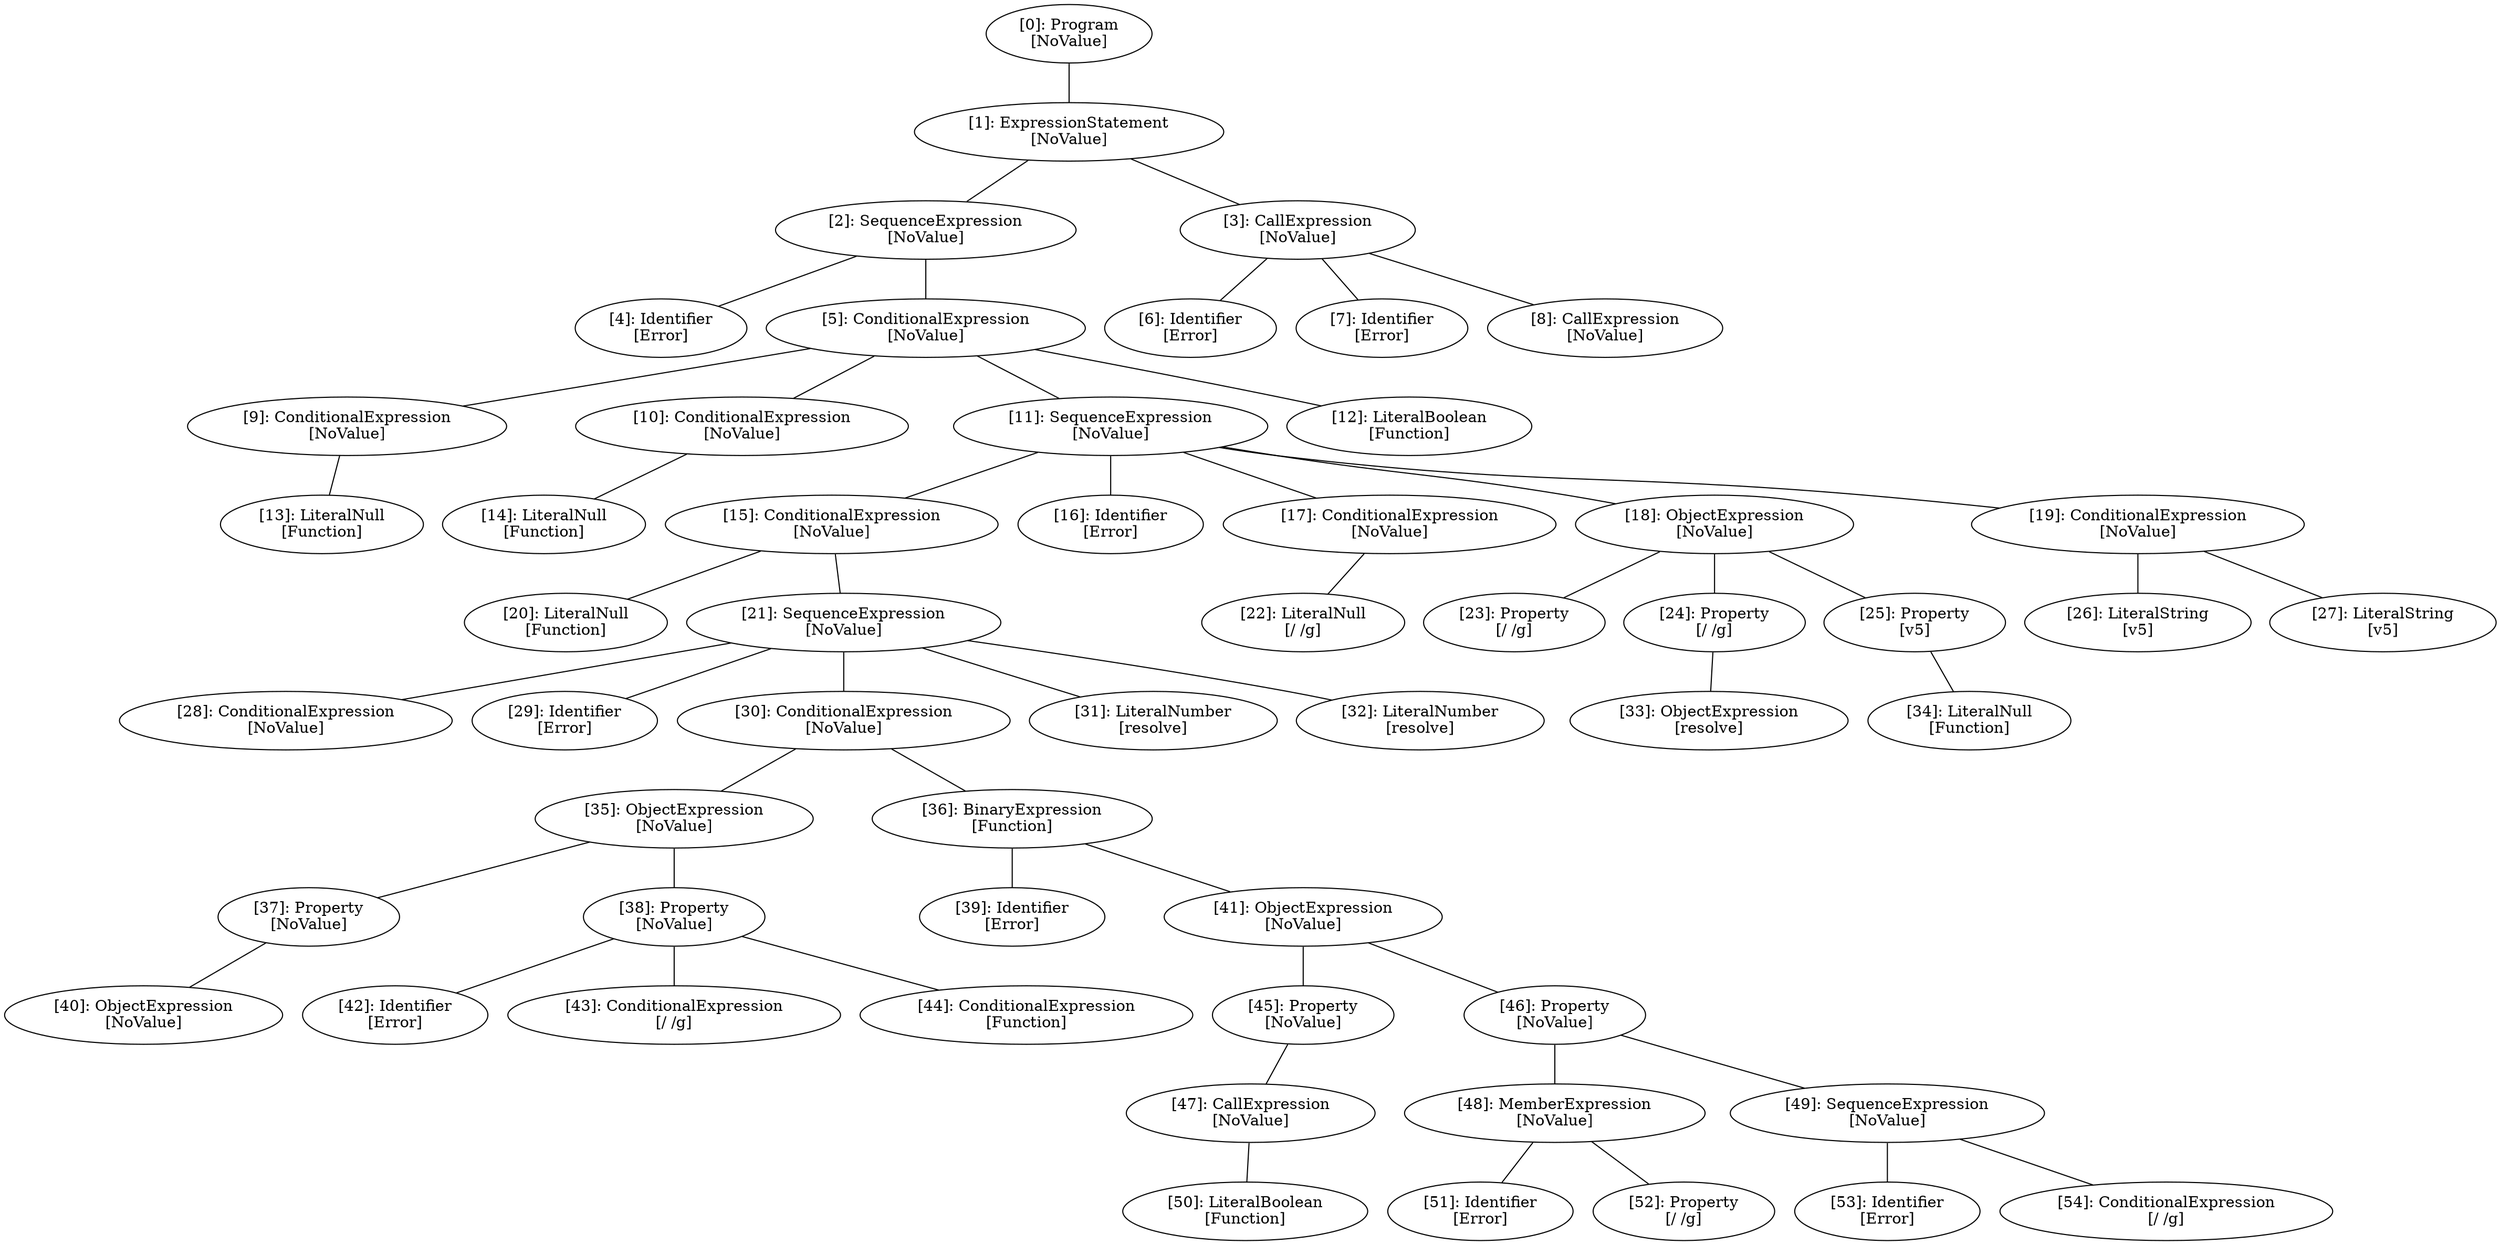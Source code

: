 // Result
graph {
	0 [label="[0]: Program
[NoValue]"]
	1 [label="[1]: ExpressionStatement
[NoValue]"]
	2 [label="[2]: SequenceExpression
[NoValue]"]
	3 [label="[3]: CallExpression
[NoValue]"]
	4 [label="[4]: Identifier
[Error]"]
	5 [label="[5]: ConditionalExpression
[NoValue]"]
	6 [label="[6]: Identifier
[Error]"]
	7 [label="[7]: Identifier
[Error]"]
	8 [label="[8]: CallExpression
[NoValue]"]
	9 [label="[9]: ConditionalExpression
[NoValue]"]
	10 [label="[10]: ConditionalExpression
[NoValue]"]
	11 [label="[11]: SequenceExpression
[NoValue]"]
	12 [label="[12]: LiteralBoolean
[Function]"]
	13 [label="[13]: LiteralNull
[Function]"]
	14 [label="[14]: LiteralNull
[Function]"]
	15 [label="[15]: ConditionalExpression
[NoValue]"]
	16 [label="[16]: Identifier
[Error]"]
	17 [label="[17]: ConditionalExpression
[NoValue]"]
	18 [label="[18]: ObjectExpression
[NoValue]"]
	19 [label="[19]: ConditionalExpression
[NoValue]"]
	20 [label="[20]: LiteralNull
[Function]"]
	21 [label="[21]: SequenceExpression
[NoValue]"]
	22 [label="[22]: LiteralNull
[/ /g]"]
	23 [label="[23]: Property
[/ /g]"]
	24 [label="[24]: Property
[/ /g]"]
	25 [label="[25]: Property
[v5]"]
	26 [label="[26]: LiteralString
[v5]"]
	27 [label="[27]: LiteralString
[v5]"]
	28 [label="[28]: ConditionalExpression
[NoValue]"]
	29 [label="[29]: Identifier
[Error]"]
	30 [label="[30]: ConditionalExpression
[NoValue]"]
	31 [label="[31]: LiteralNumber
[resolve]"]
	32 [label="[32]: LiteralNumber
[resolve]"]
	33 [label="[33]: ObjectExpression
[resolve]"]
	34 [label="[34]: LiteralNull
[Function]"]
	35 [label="[35]: ObjectExpression
[NoValue]"]
	36 [label="[36]: BinaryExpression
[Function]"]
	37 [label="[37]: Property
[NoValue]"]
	38 [label="[38]: Property
[NoValue]"]
	39 [label="[39]: Identifier
[Error]"]
	40 [label="[40]: ObjectExpression
[NoValue]"]
	41 [label="[41]: ObjectExpression
[NoValue]"]
	42 [label="[42]: Identifier
[Error]"]
	43 [label="[43]: ConditionalExpression
[/ /g]"]
	44 [label="[44]: ConditionalExpression
[Function]"]
	45 [label="[45]: Property
[NoValue]"]
	46 [label="[46]: Property
[NoValue]"]
	47 [label="[47]: CallExpression
[NoValue]"]
	48 [label="[48]: MemberExpression
[NoValue]"]
	49 [label="[49]: SequenceExpression
[NoValue]"]
	50 [label="[50]: LiteralBoolean
[Function]"]
	51 [label="[51]: Identifier
[Error]"]
	52 [label="[52]: Property
[/ /g]"]
	53 [label="[53]: Identifier
[Error]"]
	54 [label="[54]: ConditionalExpression
[/ /g]"]
	0 -- 1
	1 -- 2
	1 -- 3
	2 -- 4
	2 -- 5
	3 -- 6
	3 -- 7
	3 -- 8
	5 -- 9
	5 -- 10
	5 -- 11
	5 -- 12
	9 -- 13
	10 -- 14
	11 -- 15
	11 -- 16
	11 -- 17
	11 -- 18
	11 -- 19
	15 -- 20
	15 -- 21
	17 -- 22
	18 -- 23
	18 -- 24
	18 -- 25
	19 -- 26
	19 -- 27
	21 -- 28
	21 -- 29
	21 -- 30
	21 -- 31
	21 -- 32
	24 -- 33
	25 -- 34
	30 -- 35
	30 -- 36
	35 -- 37
	35 -- 38
	36 -- 39
	36 -- 41
	37 -- 40
	38 -- 42
	38 -- 43
	38 -- 44
	41 -- 45
	41 -- 46
	45 -- 47
	46 -- 48
	46 -- 49
	47 -- 50
	48 -- 51
	48 -- 52
	49 -- 53
	49 -- 54
}
